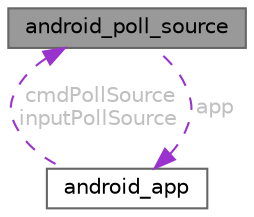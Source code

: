digraph "android_poll_source"
{
 // LATEX_PDF_SIZE
  bgcolor="transparent";
  edge [fontname=Helvetica,fontsize=10,labelfontname=Helvetica,labelfontsize=10];
  node [fontname=Helvetica,fontsize=10,shape=box,height=0.2,width=0.4];
  Node1 [id="Node000001",label="android_poll_source",height=0.2,width=0.4,color="gray40", fillcolor="grey60", style="filled", fontcolor="black",tooltip=" "];
  Node2 -> Node1 [id="edge5_Node000001_Node000002",dir="back",color="darkorchid3",style="dashed",tooltip=" ",label=" app",fontcolor="grey" ];
  Node2 [id="Node000002",label="android_app",height=0.2,width=0.4,color="gray40", fillcolor="white", style="filled",URL="$structandroid__app.html",tooltip=" "];
  Node1 -> Node2 [id="edge6_Node000002_Node000001",dir="back",color="darkorchid3",style="dashed",tooltip=" ",label=" cmdPollSource\ninputPollSource",fontcolor="grey" ];
}
